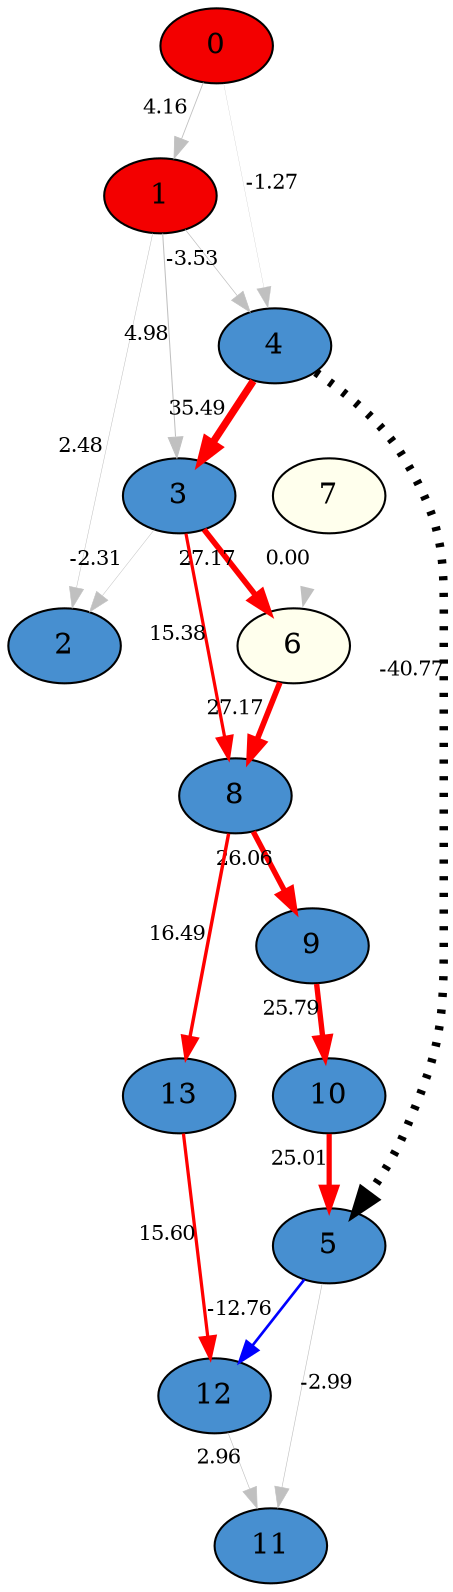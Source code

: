 strict digraph  {
0 [fillcolor="#f30000", pin=True, prod_or_load=prod, style=filled, value="233.4587860107422"];
1 [fillcolor="#f30000", pin=True, prod_or_load=prod, style=filled, value="18.3"];
2 [fillcolor="#478fd0", pin=True, prod_or_load=load, style=filled, value="-94.2"];
3 [fillcolor="#478fd0", pin=True, prod_or_load=load, style=filled, value="-47.79999923706055"];
4 [fillcolor="#478fd0", pin=True, prod_or_load=load, style=filled, value="-7.599999904632568"];
5 [fillcolor="#478fd0", pin=True, prod_or_load=load, style=filled, value="-11.2"];
6 [fillcolor="#ffffed", pin=True, prod_or_load=load, style=filled, value="0.0"];
7 [fillcolor="#ffffed", pin=True, prod_or_load=load, style=filled, value="0.0"];
8 [fillcolor="#478fd0", pin=True, prod_or_load=load, style=filled, value="-29.5"];
9 [fillcolor="#478fd0", pin=True, prod_or_load=load, style=filled, value="-9.0"];
10 [fillcolor="#478fd0", pin=True, prod_or_load=load, style=filled, value="-3.5"];
11 [fillcolor="#478fd0", pin=True, prod_or_load=load, style=filled, value="-6.099999904632568"];
12 [fillcolor="#478fd0", pin=True, prod_or_load=load, style=filled, value="-13.5"];
13 [fillcolor="#478fd0", pin=True, prod_or_load=load, style=filled, value="-14.899999618530273"];
0 -> 1  [capacity="4.16", color=gray, fontsize=10, penwidth="0.42", xlabel=4.16];
0 -> 4  [capacity="-1.27", color=gray, fontsize=10, penwidth="0.13", xlabel=-1.27];
1 -> 2  [capacity="2.48", color=gray, fontsize=10, penwidth="0.25", xlabel=2.48];
1 -> 3  [capacity="4.98", color=gray, fontsize=10, penwidth="0.50", xlabel=4.98];
1 -> 4  [capacity="-3.53", color=gray, fontsize=10, penwidth="0.35", xlabel=-3.53];
3 -> 2  [capacity="-2.31", color=gray, fontsize=10, penwidth="0.23", xlabel=-2.31];
3 -> 6  [capacity="27.17", color=red, fontsize=10, penwidth="2.72", xlabel=27.17];
3 -> 8  [capacity="15.38", color=red, fontsize=10, penwidth="1.54", xlabel=15.38];
4 -> 3  [capacity="35.49", color=red, fontsize=10, penwidth="3.55", xlabel=35.49];
4 -> 5  [capacity="-40.77", color=black, constrained=True, fontsize=10, penwidth="4.08", style="dotted, setlinewidth(2)", xlabel=-40.77];
5 -> 12  [capacity="-12.76", color=blue, fontsize=10, penwidth="1.28", xlabel=-12.76];
5 -> 11  [capacity="-2.99", color=gray, fontsize=10, penwidth="0.30", xlabel=-2.99];
6 -> 8  [capacity="27.17", color=red, fontsize=10, penwidth="2.72", xlabel=27.17];
7 -> 6  [capacity="0.0", color=gray, fontsize=10, penwidth="0.00", xlabel=0.00];
8 -> 13  [capacity="16.49", color=red, fontsize=10, penwidth="1.65", xlabel=16.49];
8 -> 9  [capacity="26.06", color=red, fontsize=10, penwidth="2.61", xlabel=26.06];
9 -> 10  [capacity="25.79", color=red, fontsize=10, penwidth="2.58", xlabel=25.79];
10 -> 5  [capacity="25.01", color=red, fontsize=10, penwidth="2.50", xlabel=25.01];
12 -> 11  [capacity="2.96", color=gray, fontsize=10, penwidth="0.30", xlabel=2.96];
13 -> 12  [capacity="15.6", color=red, fontsize=10, penwidth="1.56", xlabel=15.60];
}
